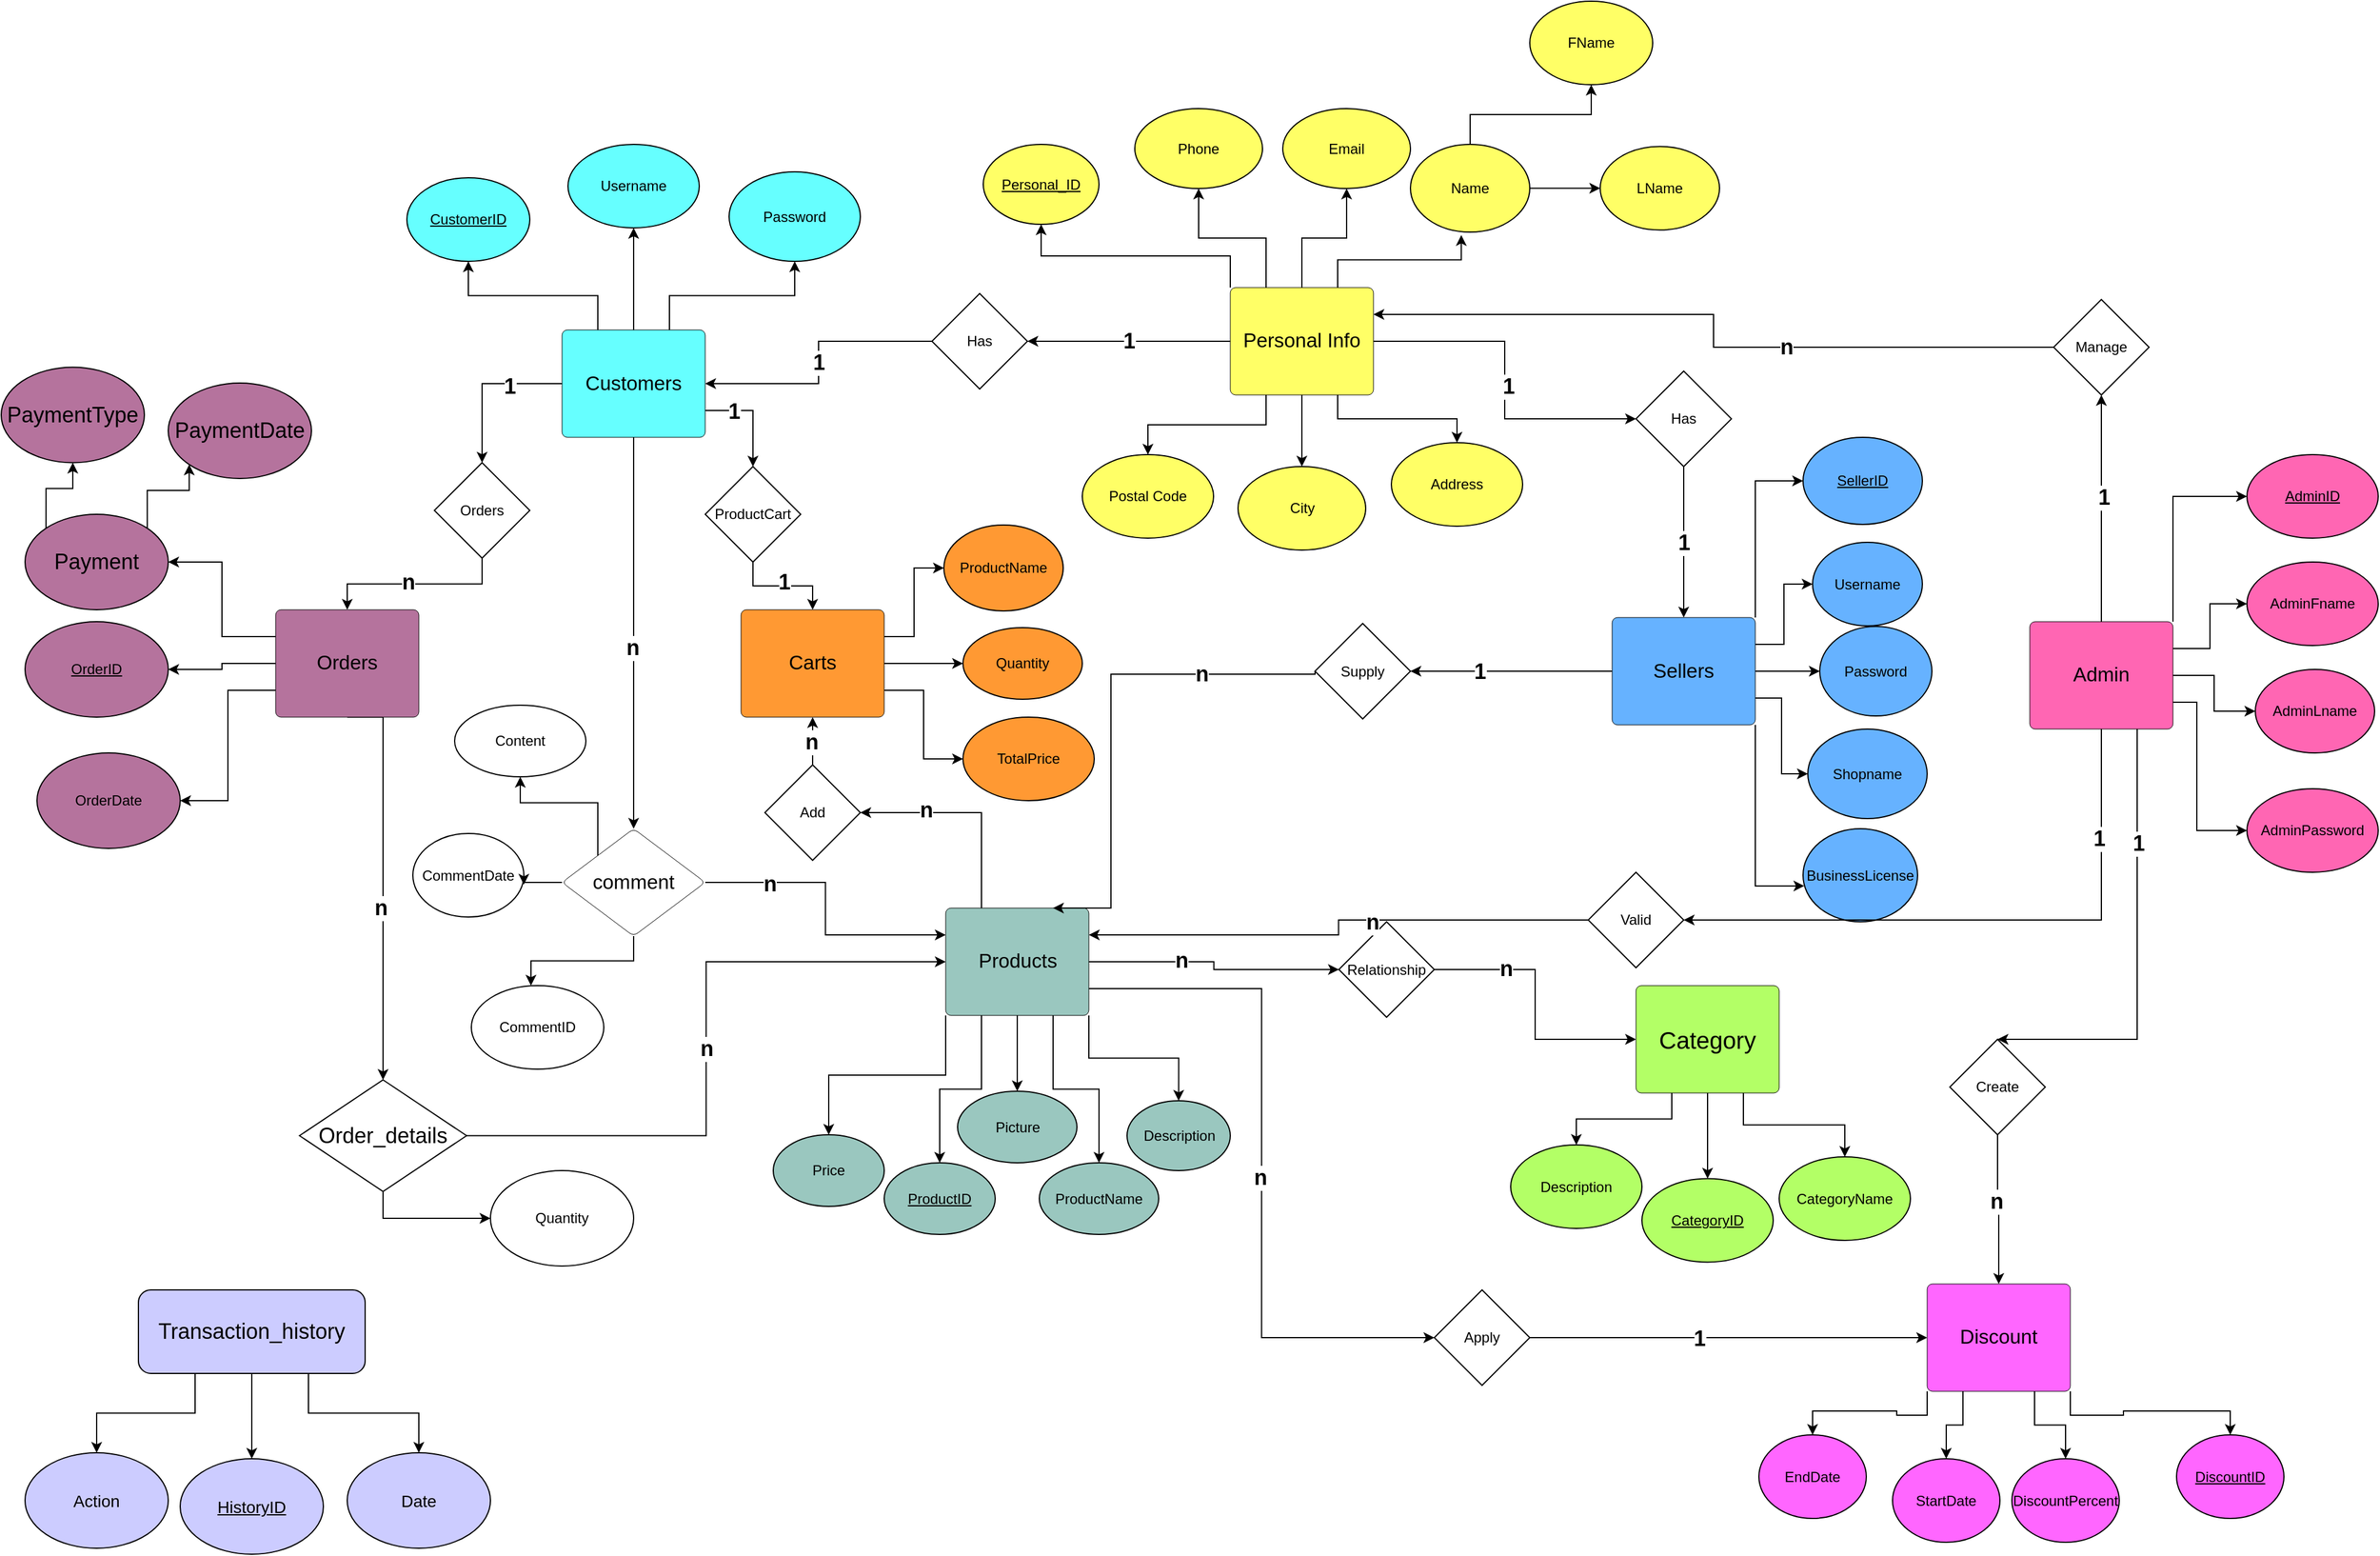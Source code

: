 <mxfile version="24.6.2" type="github">
  <diagram id="R2lEEEUBdFMjLlhIrx00" name="Page-1">
    <mxGraphModel dx="2122" dy="1639" grid="1" gridSize="10" guides="1" tooltips="1" connect="1" arrows="1" fold="1" page="1" pageScale="1" pageWidth="850" pageHeight="1100" math="0" shadow="0" extFonts="Permanent Marker^https://fonts.googleapis.com/css?family=Permanent+Marker">
      <root>
        <mxCell id="0" />
        <mxCell id="1" parent="0" />
        <mxCell id="koypFPOMvJZ9m-VjRx7N-19" style="edgeStyle=orthogonalEdgeStyle;rounded=0;orthogonalLoop=1;jettySize=auto;html=1;exitX=0.5;exitY=1;exitDx=0;exitDy=0;" parent="1" source="koypFPOMvJZ9m-VjRx7N-7" target="koypFPOMvJZ9m-VjRx7N-16" edge="1">
          <mxGeometry relative="1" as="geometry" />
        </mxCell>
        <mxCell id="koypFPOMvJZ9m-VjRx7N-20" style="edgeStyle=orthogonalEdgeStyle;rounded=0;orthogonalLoop=1;jettySize=auto;html=1;exitX=0.25;exitY=1;exitDx=0;exitDy=0;entryX=0.5;entryY=0;entryDx=0;entryDy=0;" parent="1" source="koypFPOMvJZ9m-VjRx7N-7" target="koypFPOMvJZ9m-VjRx7N-13" edge="1">
          <mxGeometry relative="1" as="geometry" />
        </mxCell>
        <mxCell id="koypFPOMvJZ9m-VjRx7N-21" style="edgeStyle=orthogonalEdgeStyle;rounded=0;orthogonalLoop=1;jettySize=auto;html=1;exitX=0.75;exitY=1;exitDx=0;exitDy=0;entryX=0.5;entryY=0;entryDx=0;entryDy=0;" parent="1" source="koypFPOMvJZ9m-VjRx7N-7" target="koypFPOMvJZ9m-VjRx7N-14" edge="1">
          <mxGeometry relative="1" as="geometry" />
        </mxCell>
        <mxCell id="koypFPOMvJZ9m-VjRx7N-22" style="edgeStyle=orthogonalEdgeStyle;rounded=0;orthogonalLoop=1;jettySize=auto;html=1;exitX=0;exitY=1;exitDx=0;exitDy=0;" parent="1" source="koypFPOMvJZ9m-VjRx7N-7" target="koypFPOMvJZ9m-VjRx7N-15" edge="1">
          <mxGeometry relative="1" as="geometry" />
        </mxCell>
        <mxCell id="koypFPOMvJZ9m-VjRx7N-23" style="edgeStyle=orthogonalEdgeStyle;rounded=0;orthogonalLoop=1;jettySize=auto;html=1;exitX=1;exitY=1;exitDx=0;exitDy=0;entryX=0.5;entryY=0;entryDx=0;entryDy=0;" parent="1" source="koypFPOMvJZ9m-VjRx7N-7" target="koypFPOMvJZ9m-VjRx7N-17" edge="1">
          <mxGeometry relative="1" as="geometry" />
        </mxCell>
        <mxCell id="eiq_rCYpfIqcew0OIlAt-13" style="edgeStyle=orthogonalEdgeStyle;rounded=0;orthogonalLoop=1;jettySize=auto;html=1;exitX=1;exitY=0.5;exitDx=0;exitDy=0;entryX=0;entryY=0.5;entryDx=0;entryDy=0;" parent="1" source="koypFPOMvJZ9m-VjRx7N-7" target="opmeOD8zLZbFtyZewvzy-45" edge="1">
          <mxGeometry relative="1" as="geometry" />
        </mxCell>
        <mxCell id="eiq_rCYpfIqcew0OIlAt-14" value="&lt;font style=&quot;font-size: 18px;&quot;&gt;&lt;b&gt;n&lt;/b&gt;&lt;/font&gt;" style="edgeLabel;html=1;align=center;verticalAlign=middle;resizable=0;points=[];" parent="eiq_rCYpfIqcew0OIlAt-13" vertex="1" connectable="0">
          <mxGeometry x="-0.286" y="1" relative="1" as="geometry">
            <mxPoint as="offset" />
          </mxGeometry>
        </mxCell>
        <mxCell id="eiq_rCYpfIqcew0OIlAt-15" style="edgeStyle=orthogonalEdgeStyle;rounded=0;orthogonalLoop=1;jettySize=auto;html=1;exitX=1;exitY=0.75;exitDx=0;exitDy=0;entryX=0;entryY=0.5;entryDx=0;entryDy=0;" parent="1" source="koypFPOMvJZ9m-VjRx7N-7" target="eiq_rCYpfIqcew0OIlAt-11" edge="1">
          <mxGeometry relative="1" as="geometry" />
        </mxCell>
        <mxCell id="eiq_rCYpfIqcew0OIlAt-18" value="&lt;font style=&quot;font-size: 18px;&quot;&gt;&lt;b&gt;n&lt;/b&gt;&lt;/font&gt;" style="edgeLabel;html=1;align=center;verticalAlign=middle;resizable=0;points=[];" parent="eiq_rCYpfIqcew0OIlAt-15" vertex="1" connectable="0">
          <mxGeometry x="0.041" y="-2" relative="1" as="geometry">
            <mxPoint as="offset" />
          </mxGeometry>
        </mxCell>
        <mxCell id="koypFPOMvJZ9m-VjRx7N-7" value="Products" style="html=1;overflow=block;blockSpacing=1;whiteSpace=wrap;fontSize=16.7;spacing=9;rounded=1;absoluteArcSize=1;arcSize=9;strokeWidth=NaN;lucidId=O1WxCh8SRQc-;fillColor=#9AC7BF;" parent="1" vertex="1">
          <mxGeometry x="-58.5" y="430" width="120" height="90" as="geometry" />
        </mxCell>
        <mxCell id="koypFPOMvJZ9m-VjRx7N-13" value="&lt;u&gt;ProductID&lt;/u&gt;" style="ellipse;whiteSpace=wrap;html=1;fillColor=#9AC7BF;" parent="1" vertex="1">
          <mxGeometry x="-110" y="643.5" width="93" height="60" as="geometry" />
        </mxCell>
        <mxCell id="koypFPOMvJZ9m-VjRx7N-14" value="ProductName" style="ellipse;whiteSpace=wrap;html=1;fillColor=#9AC7BF;" parent="1" vertex="1">
          <mxGeometry x="20" y="643.5" width="100" height="60" as="geometry" />
        </mxCell>
        <mxCell id="koypFPOMvJZ9m-VjRx7N-15" value="Price" style="ellipse;whiteSpace=wrap;html=1;fillColor=#9AC7BF;" parent="1" vertex="1">
          <mxGeometry x="-203" y="620" width="93" height="60" as="geometry" />
        </mxCell>
        <mxCell id="koypFPOMvJZ9m-VjRx7N-16" value="Picture" style="ellipse;whiteSpace=wrap;html=1;fillColor=#9AC7BF;" parent="1" vertex="1">
          <mxGeometry x="-48.5" y="583.5" width="100" height="60" as="geometry" />
        </mxCell>
        <mxCell id="koypFPOMvJZ9m-VjRx7N-17" value="Description" style="ellipse;whiteSpace=wrap;html=1;fillColor=#9AC7BF;" parent="1" vertex="1">
          <mxGeometry x="93.5" y="591.5" width="86.5" height="58.5" as="geometry" />
        </mxCell>
        <mxCell id="koypFPOMvJZ9m-VjRx7N-49" style="edgeStyle=orthogonalEdgeStyle;rounded=0;orthogonalLoop=1;jettySize=auto;html=1;exitX=0;exitY=0;exitDx=0;exitDy=0;entryX=0.5;entryY=1;entryDx=0;entryDy=0;" parent="1" source="koypFPOMvJZ9m-VjRx7N-34" target="koypFPOMvJZ9m-VjRx7N-38" edge="1">
          <mxGeometry relative="1" as="geometry" />
        </mxCell>
        <mxCell id="koypFPOMvJZ9m-VjRx7N-50" style="edgeStyle=orthogonalEdgeStyle;rounded=0;orthogonalLoop=1;jettySize=auto;html=1;exitX=0.25;exitY=0;exitDx=0;exitDy=0;entryX=0.5;entryY=1;entryDx=0;entryDy=0;" parent="1" source="koypFPOMvJZ9m-VjRx7N-34" target="koypFPOMvJZ9m-VjRx7N-39" edge="1">
          <mxGeometry relative="1" as="geometry" />
        </mxCell>
        <mxCell id="koypFPOMvJZ9m-VjRx7N-53" style="edgeStyle=orthogonalEdgeStyle;rounded=0;orthogonalLoop=1;jettySize=auto;html=1;exitX=0.25;exitY=1;exitDx=0;exitDy=0;entryX=0.5;entryY=0;entryDx=0;entryDy=0;" parent="1" source="koypFPOMvJZ9m-VjRx7N-34" target="koypFPOMvJZ9m-VjRx7N-42" edge="1">
          <mxGeometry relative="1" as="geometry" />
        </mxCell>
        <mxCell id="koypFPOMvJZ9m-VjRx7N-54" style="edgeStyle=orthogonalEdgeStyle;rounded=0;orthogonalLoop=1;jettySize=auto;html=1;exitX=0.75;exitY=1;exitDx=0;exitDy=0;" parent="1" source="koypFPOMvJZ9m-VjRx7N-34" target="koypFPOMvJZ9m-VjRx7N-41" edge="1">
          <mxGeometry relative="1" as="geometry" />
        </mxCell>
        <mxCell id="koypFPOMvJZ9m-VjRx7N-55" style="edgeStyle=orthogonalEdgeStyle;rounded=0;orthogonalLoop=1;jettySize=auto;html=1;exitX=0.5;exitY=1;exitDx=0;exitDy=0;entryX=0.5;entryY=0;entryDx=0;entryDy=0;" parent="1" source="koypFPOMvJZ9m-VjRx7N-34" target="koypFPOMvJZ9m-VjRx7N-43" edge="1">
          <mxGeometry relative="1" as="geometry" />
        </mxCell>
        <mxCell id="opmeOD8zLZbFtyZewvzy-2" style="edgeStyle=orthogonalEdgeStyle;rounded=0;orthogonalLoop=1;jettySize=auto;html=1;exitX=1;exitY=0.5;exitDx=0;exitDy=0;" parent="1" source="koypFPOMvJZ9m-VjRx7N-34" target="opmeOD8zLZbFtyZewvzy-1" edge="1">
          <mxGeometry relative="1" as="geometry" />
        </mxCell>
        <mxCell id="opmeOD8zLZbFtyZewvzy-5" value="1" style="edgeLabel;html=1;align=center;verticalAlign=middle;resizable=0;points=[];" parent="opmeOD8zLZbFtyZewvzy-2" vertex="1" connectable="0">
          <mxGeometry x="0.033" y="1" relative="1" as="geometry">
            <mxPoint as="offset" />
          </mxGeometry>
        </mxCell>
        <mxCell id="rjHiSlkUi8NLxCztOsMR-1" value="&lt;font style=&quot;font-size: 18px;&quot;&gt;&lt;b&gt;1&lt;/b&gt;&lt;/font&gt;" style="edgeLabel;html=1;align=center;verticalAlign=middle;resizable=0;points=[];" parent="opmeOD8zLZbFtyZewvzy-2" vertex="1" connectable="0">
          <mxGeometry x="0.039" y="3" relative="1" as="geometry">
            <mxPoint as="offset" />
          </mxGeometry>
        </mxCell>
        <mxCell id="opmeOD8zLZbFtyZewvzy-9" value="" style="edgeStyle=orthogonalEdgeStyle;rounded=0;orthogonalLoop=1;jettySize=auto;html=1;" parent="1" source="koypFPOMvJZ9m-VjRx7N-34" target="koypFPOMvJZ9m-VjRx7N-40" edge="1">
          <mxGeometry relative="1" as="geometry" />
        </mxCell>
        <mxCell id="koypFPOMvJZ9m-VjRx7N-34" value="Personal Info" style="html=1;overflow=block;blockSpacing=1;whiteSpace=wrap;fontSize=16.7;spacing=9;rounded=1;absoluteArcSize=1;arcSize=9;strokeWidth=NaN;lucidId=O1Wxrj9NdLNg;fillColor=#FFFF66;" parent="1" vertex="1">
          <mxGeometry x="180" y="-90" width="120" height="90" as="geometry" />
        </mxCell>
        <mxCell id="koypFPOMvJZ9m-VjRx7N-38" value="&lt;u&gt;Personal_ID&lt;/u&gt;" style="ellipse;whiteSpace=wrap;html=1;fillColor=#FFFF66;" parent="1" vertex="1">
          <mxGeometry x="-27" y="-210" width="97" height="67" as="geometry" />
        </mxCell>
        <mxCell id="koypFPOMvJZ9m-VjRx7N-39" value="Phone" style="ellipse;whiteSpace=wrap;html=1;fillColor=#FFFF66;" parent="1" vertex="1">
          <mxGeometry x="100" y="-240" width="107" height="67" as="geometry" />
        </mxCell>
        <mxCell id="koypFPOMvJZ9m-VjRx7N-40" value="Email" style="ellipse;whiteSpace=wrap;html=1;fillColor=#FFFF66;" parent="1" vertex="1">
          <mxGeometry x="224" y="-240" width="107" height="67" as="geometry" />
        </mxCell>
        <mxCell id="koypFPOMvJZ9m-VjRx7N-41" value="Address" style="ellipse;whiteSpace=wrap;html=1;fillColor=#FFFF66;" parent="1" vertex="1">
          <mxGeometry x="315" y="40" width="110" height="70" as="geometry" />
        </mxCell>
        <mxCell id="koypFPOMvJZ9m-VjRx7N-42" value="Postal Code" style="ellipse;whiteSpace=wrap;html=1;fillColor=#FFFF66;" parent="1" vertex="1">
          <mxGeometry x="56" y="50" width="110" height="70" as="geometry" />
        </mxCell>
        <mxCell id="koypFPOMvJZ9m-VjRx7N-43" value="City" style="ellipse;whiteSpace=wrap;html=1;fillColor=#FFFF66;" parent="1" vertex="1">
          <mxGeometry x="186.5" y="60" width="107" height="70" as="geometry" />
        </mxCell>
        <mxCell id="koypFPOMvJZ9m-VjRx7N-47" style="edgeStyle=orthogonalEdgeStyle;rounded=0;orthogonalLoop=1;jettySize=auto;html=1;exitX=0.5;exitY=0;exitDx=0;exitDy=0;entryX=0.5;entryY=1;entryDx=0;entryDy=0;" parent="1" source="koypFPOMvJZ9m-VjRx7N-44" target="koypFPOMvJZ9m-VjRx7N-46" edge="1">
          <mxGeometry relative="1" as="geometry" />
        </mxCell>
        <mxCell id="oFCh7oF6AgB1M2i4GYe6-4" style="edgeStyle=orthogonalEdgeStyle;rounded=0;orthogonalLoop=1;jettySize=auto;html=1;exitX=1;exitY=0.5;exitDx=0;exitDy=0;entryX=0;entryY=0.5;entryDx=0;entryDy=0;" parent="1" source="koypFPOMvJZ9m-VjRx7N-44" target="koypFPOMvJZ9m-VjRx7N-45" edge="1">
          <mxGeometry relative="1" as="geometry" />
        </mxCell>
        <mxCell id="koypFPOMvJZ9m-VjRx7N-44" value="Name" style="ellipse;whiteSpace=wrap;html=1;fillColor=#FFFF66;" parent="1" vertex="1">
          <mxGeometry x="331" y="-210" width="100" height="73.5" as="geometry" />
        </mxCell>
        <mxCell id="koypFPOMvJZ9m-VjRx7N-45" value="LName" style="ellipse;whiteSpace=wrap;html=1;fillColor=#FFFF66;" parent="1" vertex="1">
          <mxGeometry x="490" y="-208.25" width="100" height="70" as="geometry" />
        </mxCell>
        <mxCell id="koypFPOMvJZ9m-VjRx7N-46" value="FName" style="ellipse;whiteSpace=wrap;html=1;fillColor=#FFFF66;" parent="1" vertex="1">
          <mxGeometry x="431" y="-330" width="103" height="70" as="geometry" />
        </mxCell>
        <mxCell id="koypFPOMvJZ9m-VjRx7N-174" style="edgeStyle=orthogonalEdgeStyle;rounded=0;orthogonalLoop=1;jettySize=auto;html=1;exitX=0.5;exitY=0;exitDx=0;exitDy=0;entryX=0.5;entryY=1;entryDx=0;entryDy=0;" parent="1" source="koypFPOMvJZ9m-VjRx7N-59" target="koypFPOMvJZ9m-VjRx7N-61" edge="1">
          <mxGeometry relative="1" as="geometry" />
        </mxCell>
        <mxCell id="koypFPOMvJZ9m-VjRx7N-175" style="edgeStyle=orthogonalEdgeStyle;rounded=0;orthogonalLoop=1;jettySize=auto;html=1;exitX=0.25;exitY=0;exitDx=0;exitDy=0;entryX=0.5;entryY=1;entryDx=0;entryDy=0;" parent="1" source="koypFPOMvJZ9m-VjRx7N-59" target="koypFPOMvJZ9m-VjRx7N-60" edge="1">
          <mxGeometry relative="1" as="geometry" />
        </mxCell>
        <mxCell id="koypFPOMvJZ9m-VjRx7N-176" style="edgeStyle=orthogonalEdgeStyle;rounded=0;orthogonalLoop=1;jettySize=auto;html=1;exitX=0.75;exitY=0;exitDx=0;exitDy=0;entryX=0.5;entryY=1;entryDx=0;entryDy=0;" parent="1" source="koypFPOMvJZ9m-VjRx7N-59" target="koypFPOMvJZ9m-VjRx7N-62" edge="1">
          <mxGeometry relative="1" as="geometry" />
        </mxCell>
        <mxCell id="opmeOD8zLZbFtyZewvzy-7" value="&lt;font style=&quot;font-size: 18px;&quot;&gt;&lt;b&gt;1&lt;/b&gt;&lt;/font&gt;" style="edgeStyle=orthogonalEdgeStyle;rounded=0;orthogonalLoop=1;jettySize=auto;html=1;exitX=0;exitY=0.5;exitDx=0;exitDy=0;entryX=1;entryY=0.5;entryDx=0;entryDy=0;" parent="1" source="opmeOD8zLZbFtyZewvzy-6" target="koypFPOMvJZ9m-VjRx7N-59" edge="1">
          <mxGeometry relative="1" as="geometry" />
        </mxCell>
        <mxCell id="opmeOD8zLZbFtyZewvzy-23" style="edgeStyle=orthogonalEdgeStyle;rounded=0;orthogonalLoop=1;jettySize=auto;html=1;exitX=0.5;exitY=1;exitDx=0;exitDy=0;" parent="1" source="koypFPOMvJZ9m-VjRx7N-59" target="opmeOD8zLZbFtyZewvzy-17" edge="1">
          <mxGeometry relative="1" as="geometry" />
        </mxCell>
        <mxCell id="rjHiSlkUi8NLxCztOsMR-16" value="&lt;font style=&quot;font-size: 18px;&quot;&gt;&lt;b&gt;n&lt;/b&gt;&lt;/font&gt;" style="edgeLabel;html=1;align=center;verticalAlign=middle;resizable=0;points=[];" parent="opmeOD8zLZbFtyZewvzy-23" vertex="1" connectable="0">
          <mxGeometry x="0.07" y="-1" relative="1" as="geometry">
            <mxPoint y="1" as="offset" />
          </mxGeometry>
        </mxCell>
        <mxCell id="opmeOD8zLZbFtyZewvzy-26" style="edgeStyle=orthogonalEdgeStyle;rounded=0;orthogonalLoop=1;jettySize=auto;html=1;exitX=0;exitY=0.5;exitDx=0;exitDy=0;entryX=0.5;entryY=0;entryDx=0;entryDy=0;" parent="1" source="koypFPOMvJZ9m-VjRx7N-59" target="opmeOD8zLZbFtyZewvzy-13" edge="1">
          <mxGeometry relative="1" as="geometry" />
        </mxCell>
        <mxCell id="rjHiSlkUi8NLxCztOsMR-4" value="&lt;font style=&quot;font-size: 18px;&quot;&gt;&lt;b&gt;1&lt;/b&gt;&lt;/font&gt;" style="edgeLabel;html=1;align=center;verticalAlign=middle;resizable=0;points=[];" parent="opmeOD8zLZbFtyZewvzy-26" vertex="1" connectable="0">
          <mxGeometry x="-0.34" y="2" relative="1" as="geometry">
            <mxPoint as="offset" />
          </mxGeometry>
        </mxCell>
        <mxCell id="opmeOD8zLZbFtyZewvzy-28" style="edgeStyle=orthogonalEdgeStyle;rounded=0;orthogonalLoop=1;jettySize=auto;html=1;exitX=1;exitY=0.75;exitDx=0;exitDy=0;entryX=0.5;entryY=0;entryDx=0;entryDy=0;" parent="1" source="koypFPOMvJZ9m-VjRx7N-59" target="opmeOD8zLZbFtyZewvzy-14" edge="1">
          <mxGeometry relative="1" as="geometry" />
        </mxCell>
        <mxCell id="rjHiSlkUi8NLxCztOsMR-18" value="&lt;font style=&quot;font-size: 18px;&quot;&gt;&lt;b&gt;1&lt;/b&gt;&lt;/font&gt;" style="edgeLabel;html=1;align=center;verticalAlign=middle;resizable=0;points=[];" parent="opmeOD8zLZbFtyZewvzy-28" vertex="1" connectable="0">
          <mxGeometry x="-0.448" y="-1" relative="1" as="geometry">
            <mxPoint as="offset" />
          </mxGeometry>
        </mxCell>
        <mxCell id="koypFPOMvJZ9m-VjRx7N-59" value="Customers" style="html=1;overflow=block;blockSpacing=1;whiteSpace=wrap;fontSize=16.7;spacing=9;rounded=1;absoluteArcSize=1;arcSize=9;strokeWidth=NaN;lucidId=O1Wx00iIs8_n;fillColor=#66FFFF;" parent="1" vertex="1">
          <mxGeometry x="-380" y="-54.5" width="120" height="90" as="geometry" />
        </mxCell>
        <mxCell id="koypFPOMvJZ9m-VjRx7N-60" value="&lt;u&gt;CustomerID&lt;/u&gt;" style="ellipse;whiteSpace=wrap;html=1;fillColor=#66FFFF;" parent="1" vertex="1">
          <mxGeometry x="-510" y="-182" width="103" height="70" as="geometry" />
        </mxCell>
        <mxCell id="koypFPOMvJZ9m-VjRx7N-61" value="Username" style="ellipse;whiteSpace=wrap;html=1;fillColor=#66FFFF;" parent="1" vertex="1">
          <mxGeometry x="-375" y="-210" width="110" height="70" as="geometry" />
        </mxCell>
        <mxCell id="koypFPOMvJZ9m-VjRx7N-62" value="Password" style="ellipse;whiteSpace=wrap;html=1;fillColor=#66FFFF;" parent="1" vertex="1">
          <mxGeometry x="-240" y="-187" width="110" height="75" as="geometry" />
        </mxCell>
        <mxCell id="koypFPOMvJZ9m-VjRx7N-66" style="edgeStyle=orthogonalEdgeStyle;rounded=0;orthogonalLoop=1;jettySize=auto;html=1;exitX=0;exitY=0.5;exitDx=0;exitDy=0;entryX=1;entryY=0.5;entryDx=0;entryDy=0;fillColor=#B5739D;" parent="1" source="koypFPOMvJZ9m-VjRx7N-69" target="koypFPOMvJZ9m-VjRx7N-74" edge="1">
          <mxGeometry relative="1" as="geometry" />
        </mxCell>
        <mxCell id="koypFPOMvJZ9m-VjRx7N-67" style="edgeStyle=orthogonalEdgeStyle;rounded=0;orthogonalLoop=1;jettySize=auto;html=1;exitX=0;exitY=0.25;exitDx=0;exitDy=0;entryX=1;entryY=0.5;entryDx=0;entryDy=0;" parent="1" source="koypFPOMvJZ9m-VjRx7N-69" target="koypFPOMvJZ9m-VjRx7N-77" edge="1">
          <mxGeometry relative="1" as="geometry" />
        </mxCell>
        <mxCell id="koypFPOMvJZ9m-VjRx7N-68" style="edgeStyle=orthogonalEdgeStyle;rounded=0;orthogonalLoop=1;jettySize=auto;html=1;exitX=0;exitY=0.75;exitDx=0;exitDy=0;entryX=1;entryY=0.5;entryDx=0;entryDy=0;" parent="1" source="koypFPOMvJZ9m-VjRx7N-69" target="koypFPOMvJZ9m-VjRx7N-75" edge="1">
          <mxGeometry relative="1" as="geometry" />
        </mxCell>
        <mxCell id="eiq_rCYpfIqcew0OIlAt-6" style="edgeStyle=orthogonalEdgeStyle;rounded=0;orthogonalLoop=1;jettySize=auto;html=1;exitX=0.5;exitY=1;exitDx=0;exitDy=0;" parent="1" source="koypFPOMvJZ9m-VjRx7N-69" target="eiq_rCYpfIqcew0OIlAt-1" edge="1">
          <mxGeometry relative="1" as="geometry">
            <Array as="points">
              <mxPoint x="-530" y="270" />
            </Array>
          </mxGeometry>
        </mxCell>
        <mxCell id="eiq_rCYpfIqcew0OIlAt-8" value="&lt;font style=&quot;font-size: 18px;&quot;&gt;&lt;b style=&quot;&quot;&gt;n&lt;/b&gt;&lt;/font&gt;" style="edgeLabel;html=1;align=center;verticalAlign=middle;resizable=0;points=[];" parent="eiq_rCYpfIqcew0OIlAt-6" vertex="1" connectable="0">
          <mxGeometry x="0.134" y="-2" relative="1" as="geometry">
            <mxPoint as="offset" />
          </mxGeometry>
        </mxCell>
        <mxCell id="koypFPOMvJZ9m-VjRx7N-69" value="Orders" style="html=1;overflow=block;blockSpacing=1;whiteSpace=wrap;fontSize=16.7;spacing=9;rounded=1;absoluteArcSize=1;arcSize=9;strokeWidth=NaN;lucidId=O1WxsksWZlcZ;fillColor=#B5739D;" parent="1" vertex="1">
          <mxGeometry x="-620" y="180" width="120" height="90" as="geometry" />
        </mxCell>
        <mxCell id="koypFPOMvJZ9m-VjRx7N-74" value="&lt;u&gt;OrderID&lt;/u&gt;" style="ellipse;whiteSpace=wrap;html=1;fillColor=#B5739D;" parent="1" vertex="1">
          <mxGeometry x="-830" y="190" width="120" height="80" as="geometry" />
        </mxCell>
        <mxCell id="koypFPOMvJZ9m-VjRx7N-75" value="OrderDate" style="ellipse;whiteSpace=wrap;html=1;fillColor=#B5739D;" parent="1" vertex="1">
          <mxGeometry x="-820" y="300" width="120" height="80" as="geometry" />
        </mxCell>
        <mxCell id="koypFPOMvJZ9m-VjRx7N-124" style="edgeStyle=orthogonalEdgeStyle;rounded=0;orthogonalLoop=1;jettySize=auto;html=1;exitX=0;exitY=0;exitDx=0;exitDy=0;entryX=0.5;entryY=1;entryDx=0;entryDy=0;" parent="1" source="koypFPOMvJZ9m-VjRx7N-77" target="koypFPOMvJZ9m-VjRx7N-78" edge="1">
          <mxGeometry relative="1" as="geometry" />
        </mxCell>
        <mxCell id="oFCh7oF6AgB1M2i4GYe6-6" style="edgeStyle=orthogonalEdgeStyle;rounded=0;orthogonalLoop=1;jettySize=auto;html=1;exitX=1;exitY=0;exitDx=0;exitDy=0;entryX=0;entryY=1;entryDx=0;entryDy=0;" parent="1" source="koypFPOMvJZ9m-VjRx7N-77" target="koypFPOMvJZ9m-VjRx7N-79" edge="1">
          <mxGeometry relative="1" as="geometry" />
        </mxCell>
        <mxCell id="koypFPOMvJZ9m-VjRx7N-77" value="&lt;font style=&quot;font-size: 18px;&quot;&gt;Payment&lt;/font&gt;" style="ellipse;whiteSpace=wrap;html=1;fillColor=#B5739D;" parent="1" vertex="1">
          <mxGeometry x="-830" y="100" width="120" height="80" as="geometry" />
        </mxCell>
        <mxCell id="koypFPOMvJZ9m-VjRx7N-78" value="&lt;font style=&quot;font-size: 18px;&quot;&gt;PaymentType&lt;/font&gt;" style="ellipse;whiteSpace=wrap;html=1;fillColor=#B5739D;" parent="1" vertex="1">
          <mxGeometry x="-850" y="-23.25" width="120" height="80" as="geometry" />
        </mxCell>
        <mxCell id="koypFPOMvJZ9m-VjRx7N-79" value="&lt;font style=&quot;font-size: 18px;&quot;&gt;PaymentDate&lt;/font&gt;" style="ellipse;whiteSpace=wrap;html=1;fillColor=#B5739D;" parent="1" vertex="1">
          <mxGeometry x="-710" y="-10" width="120" height="80" as="geometry" />
        </mxCell>
        <mxCell id="koypFPOMvJZ9m-VjRx7N-83" style="edgeStyle=orthogonalEdgeStyle;rounded=0;orthogonalLoop=1;jettySize=auto;html=1;exitX=1;exitY=0.25;exitDx=0;exitDy=0;entryX=0;entryY=0.5;entryDx=0;entryDy=0;fillColor=#FF9933;" parent="1" source="koypFPOMvJZ9m-VjRx7N-86" target="koypFPOMvJZ9m-VjRx7N-88" edge="1">
          <mxGeometry relative="1" as="geometry" />
        </mxCell>
        <mxCell id="koypFPOMvJZ9m-VjRx7N-84" style="edgeStyle=orthogonalEdgeStyle;rounded=0;orthogonalLoop=1;jettySize=auto;html=1;exitX=1;exitY=0.5;exitDx=0;exitDy=0;entryX=0;entryY=0.5;entryDx=0;entryDy=0;fillColor=#FF9933;" parent="1" source="koypFPOMvJZ9m-VjRx7N-86" target="koypFPOMvJZ9m-VjRx7N-89" edge="1">
          <mxGeometry relative="1" as="geometry" />
        </mxCell>
        <mxCell id="koypFPOMvJZ9m-VjRx7N-85" style="edgeStyle=orthogonalEdgeStyle;rounded=0;orthogonalLoop=1;jettySize=auto;html=1;exitX=1;exitY=0.75;exitDx=0;exitDy=0;entryX=0;entryY=0.5;entryDx=0;entryDy=0;fillColor=#FF9933;" parent="1" source="koypFPOMvJZ9m-VjRx7N-86" target="koypFPOMvJZ9m-VjRx7N-90" edge="1">
          <mxGeometry relative="1" as="geometry" />
        </mxCell>
        <mxCell id="opmeOD8zLZbFtyZewvzy-44" style="edgeStyle=orthogonalEdgeStyle;rounded=0;orthogonalLoop=1;jettySize=auto;html=1;exitX=0.5;exitY=0;exitDx=0;exitDy=0;entryX=0.5;entryY=1;entryDx=0;entryDy=0;" parent="1" source="opmeOD8zLZbFtyZewvzy-40" target="koypFPOMvJZ9m-VjRx7N-86" edge="1">
          <mxGeometry relative="1" as="geometry" />
        </mxCell>
        <mxCell id="rjHiSlkUi8NLxCztOsMR-22" value="&lt;font style=&quot;font-size: 18px;&quot;&gt;&lt;b&gt;n&lt;/b&gt;&lt;/font&gt;" style="edgeLabel;html=1;align=center;verticalAlign=middle;resizable=0;points=[];" parent="opmeOD8zLZbFtyZewvzy-44" vertex="1" connectable="0">
          <mxGeometry x="-0.05" y="1" relative="1" as="geometry">
            <mxPoint as="offset" />
          </mxGeometry>
        </mxCell>
        <mxCell id="koypFPOMvJZ9m-VjRx7N-86" value="Carts" style="html=1;overflow=block;blockSpacing=1;whiteSpace=wrap;fontSize=16.7;spacing=9;rounded=1;absoluteArcSize=1;arcSize=9;strokeWidth=NaN;lucidId=O1WxNh_-pPMl;fillColor=#FF9933;" parent="1" vertex="1">
          <mxGeometry x="-230" y="180" width="120" height="90" as="geometry" />
        </mxCell>
        <mxCell id="koypFPOMvJZ9m-VjRx7N-88" value="ProductName" style="ellipse;whiteSpace=wrap;html=1;fillColor=#FF9933;" parent="1" vertex="1">
          <mxGeometry x="-60" y="109" width="100" height="72" as="geometry" />
        </mxCell>
        <mxCell id="koypFPOMvJZ9m-VjRx7N-89" value="Quantity" style="ellipse;whiteSpace=wrap;html=1;fillColor=#FF9933;" parent="1" vertex="1">
          <mxGeometry x="-44" y="195" width="100" height="60" as="geometry" />
        </mxCell>
        <mxCell id="koypFPOMvJZ9m-VjRx7N-90" value="TotalPrice" style="ellipse;whiteSpace=wrap;html=1;fillColor=#FF9933;" parent="1" vertex="1">
          <mxGeometry x="-44" y="270" width="110" height="70" as="geometry" />
        </mxCell>
        <mxCell id="koypFPOMvJZ9m-VjRx7N-98" value="Quantity" style="ellipse;whiteSpace=wrap;html=1;fillColor=#FFFFFF;" parent="1" vertex="1">
          <mxGeometry x="-440" y="650" width="120" height="80" as="geometry" />
        </mxCell>
        <mxCell id="koypFPOMvJZ9m-VjRx7N-128" style="edgeStyle=orthogonalEdgeStyle;rounded=0;orthogonalLoop=1;jettySize=auto;html=1;exitX=1;exitY=0;exitDx=0;exitDy=0;entryX=0;entryY=0.5;entryDx=0;entryDy=0;" parent="1" source="koypFPOMvJZ9m-VjRx7N-111" target="koypFPOMvJZ9m-VjRx7N-112" edge="1">
          <mxGeometry relative="1" as="geometry" />
        </mxCell>
        <mxCell id="koypFPOMvJZ9m-VjRx7N-129" style="edgeStyle=orthogonalEdgeStyle;rounded=0;orthogonalLoop=1;jettySize=auto;html=1;exitX=1;exitY=0.25;exitDx=0;exitDy=0;entryX=0;entryY=0.5;entryDx=0;entryDy=0;" parent="1" source="koypFPOMvJZ9m-VjRx7N-111" target="koypFPOMvJZ9m-VjRx7N-113" edge="1">
          <mxGeometry relative="1" as="geometry" />
        </mxCell>
        <mxCell id="koypFPOMvJZ9m-VjRx7N-130" style="edgeStyle=orthogonalEdgeStyle;rounded=0;orthogonalLoop=1;jettySize=auto;html=1;exitX=1;exitY=0.5;exitDx=0;exitDy=0;entryX=0;entryY=0.5;entryDx=0;entryDy=0;" parent="1" source="koypFPOMvJZ9m-VjRx7N-111" target="koypFPOMvJZ9m-VjRx7N-114" edge="1">
          <mxGeometry relative="1" as="geometry" />
        </mxCell>
        <mxCell id="koypFPOMvJZ9m-VjRx7N-131" style="edgeStyle=orthogonalEdgeStyle;rounded=0;orthogonalLoop=1;jettySize=auto;html=1;exitX=1;exitY=0.75;exitDx=0;exitDy=0;entryX=0;entryY=0.5;entryDx=0;entryDy=0;" parent="1" source="koypFPOMvJZ9m-VjRx7N-111" target="koypFPOMvJZ9m-VjRx7N-115" edge="1">
          <mxGeometry relative="1" as="geometry" />
        </mxCell>
        <mxCell id="opmeOD8zLZbFtyZewvzy-38" style="edgeStyle=orthogonalEdgeStyle;rounded=0;orthogonalLoop=1;jettySize=auto;html=1;exitX=0;exitY=0.5;exitDx=0;exitDy=0;entryX=1;entryY=0.5;entryDx=0;entryDy=0;" parent="1" source="koypFPOMvJZ9m-VjRx7N-111" target="opmeOD8zLZbFtyZewvzy-37" edge="1">
          <mxGeometry relative="1" as="geometry" />
        </mxCell>
        <mxCell id="rjHiSlkUi8NLxCztOsMR-23" value="&lt;font style=&quot;font-size: 18px;&quot;&gt;&lt;b&gt;1&lt;/b&gt;&lt;/font&gt;" style="edgeLabel;html=1;align=center;verticalAlign=middle;resizable=0;points=[];" parent="opmeOD8zLZbFtyZewvzy-38" vertex="1" connectable="0">
          <mxGeometry x="0.314" relative="1" as="geometry">
            <mxPoint as="offset" />
          </mxGeometry>
        </mxCell>
        <mxCell id="koypFPOMvJZ9m-VjRx7N-111" value="Sellers" style="html=1;overflow=block;blockSpacing=1;whiteSpace=wrap;fontSize=16.7;spacing=9;rounded=1;absoluteArcSize=1;arcSize=9;strokeWidth=NaN;lucidId=O1WxEMNs407I;fillColor=#66B2FF;" parent="1" vertex="1">
          <mxGeometry x="500" y="186.5" width="120" height="90" as="geometry" />
        </mxCell>
        <mxCell id="koypFPOMvJZ9m-VjRx7N-112" value="&lt;u&gt;SellerID&lt;/u&gt;" style="ellipse;whiteSpace=wrap;html=1;fillColor=#66B2FF;" parent="1" vertex="1">
          <mxGeometry x="660" y="35.5" width="100" height="73" as="geometry" />
        </mxCell>
        <mxCell id="koypFPOMvJZ9m-VjRx7N-113" value="Username" style="ellipse;whiteSpace=wrap;html=1;fillColor=#66B2FF;" parent="1" vertex="1">
          <mxGeometry x="668" y="123.5" width="92" height="70" as="geometry" />
        </mxCell>
        <mxCell id="koypFPOMvJZ9m-VjRx7N-115" value="Shopname" style="ellipse;whiteSpace=wrap;html=1;fillColor=#66B2FF;" parent="1" vertex="1">
          <mxGeometry x="664" y="280" width="100" height="75" as="geometry" />
        </mxCell>
        <mxCell id="koypFPOMvJZ9m-VjRx7N-116" value="BusinessLicense" style="ellipse;whiteSpace=wrap;html=1;fillColor=#66B2FF;" parent="1" vertex="1">
          <mxGeometry x="660" y="363.5" width="96" height="78" as="geometry" />
        </mxCell>
        <mxCell id="koypFPOMvJZ9m-VjRx7N-114" value="Password" style="ellipse;whiteSpace=wrap;html=1;fillColor=#66B2FF;" parent="1" vertex="1">
          <mxGeometry x="674" y="194" width="94" height="75" as="geometry" />
        </mxCell>
        <mxCell id="koypFPOMvJZ9m-VjRx7N-132" style="edgeStyle=orthogonalEdgeStyle;rounded=0;orthogonalLoop=1;jettySize=auto;html=1;exitX=1;exitY=1;exitDx=0;exitDy=0;entryX=0.011;entryY=0.615;entryDx=0;entryDy=0;entryPerimeter=0;" parent="1" source="koypFPOMvJZ9m-VjRx7N-111" target="koypFPOMvJZ9m-VjRx7N-116" edge="1">
          <mxGeometry relative="1" as="geometry">
            <Array as="points">
              <mxPoint x="620" y="411" />
            </Array>
          </mxGeometry>
        </mxCell>
        <mxCell id="koypFPOMvJZ9m-VjRx7N-142" style="edgeStyle=orthogonalEdgeStyle;rounded=0;orthogonalLoop=1;jettySize=auto;html=1;exitX=0.25;exitY=1;exitDx=0;exitDy=0;entryX=0.5;entryY=0;entryDx=0;entryDy=0;" parent="1" source="koypFPOMvJZ9m-VjRx7N-133" target="koypFPOMvJZ9m-VjRx7N-139" edge="1">
          <mxGeometry relative="1" as="geometry" />
        </mxCell>
        <mxCell id="koypFPOMvJZ9m-VjRx7N-143" style="edgeStyle=orthogonalEdgeStyle;rounded=0;orthogonalLoop=1;jettySize=auto;html=1;exitX=0;exitY=1;exitDx=0;exitDy=0;entryX=0.5;entryY=0;entryDx=0;entryDy=0;" parent="1" source="koypFPOMvJZ9m-VjRx7N-133" target="koypFPOMvJZ9m-VjRx7N-141" edge="1">
          <mxGeometry relative="1" as="geometry" />
        </mxCell>
        <mxCell id="koypFPOMvJZ9m-VjRx7N-144" style="edgeStyle=orthogonalEdgeStyle;rounded=0;orthogonalLoop=1;jettySize=auto;html=1;exitX=0.75;exitY=1;exitDx=0;exitDy=0;" parent="1" source="koypFPOMvJZ9m-VjRx7N-133" target="koypFPOMvJZ9m-VjRx7N-137" edge="1">
          <mxGeometry relative="1" as="geometry" />
        </mxCell>
        <mxCell id="koypFPOMvJZ9m-VjRx7N-145" style="edgeStyle=orthogonalEdgeStyle;rounded=0;orthogonalLoop=1;jettySize=auto;html=1;exitX=1;exitY=1;exitDx=0;exitDy=0;" parent="1" source="koypFPOMvJZ9m-VjRx7N-133" target="koypFPOMvJZ9m-VjRx7N-135" edge="1">
          <mxGeometry relative="1" as="geometry" />
        </mxCell>
        <mxCell id="koypFPOMvJZ9m-VjRx7N-133" value="Discount" style="html=1;overflow=block;blockSpacing=1;whiteSpace=wrap;fontSize=16.7;spacing=9;rounded=1;absoluteArcSize=1;arcSize=9;strokeWidth=NaN;lucidId=O1WxFS6N8Owv;fillColor=#FF66FF;" parent="1" vertex="1">
          <mxGeometry x="764" y="745" width="120" height="90" as="geometry" />
        </mxCell>
        <mxCell id="koypFPOMvJZ9m-VjRx7N-135" value="&lt;u&gt;DiscountID&lt;/u&gt;" style="ellipse;whiteSpace=wrap;html=1;fillColor=#FF66FF;" parent="1" vertex="1">
          <mxGeometry x="973" y="871.5" width="90" height="70" as="geometry" />
        </mxCell>
        <mxCell id="koypFPOMvJZ9m-VjRx7N-137" value="DiscountPercent" style="ellipse;whiteSpace=wrap;html=1;fillColor=#FF66FF;" parent="1" vertex="1">
          <mxGeometry x="835" y="891.5" width="90" height="70" as="geometry" />
        </mxCell>
        <mxCell id="koypFPOMvJZ9m-VjRx7N-139" value="StartDate" style="ellipse;whiteSpace=wrap;html=1;fillColor=#FF66FF;" parent="1" vertex="1">
          <mxGeometry x="735" y="891.5" width="90" height="70" as="geometry" />
        </mxCell>
        <mxCell id="koypFPOMvJZ9m-VjRx7N-141" value="EndDate" style="ellipse;whiteSpace=wrap;html=1;fillColor=#FF66FF;" parent="1" vertex="1">
          <mxGeometry x="623" y="871.5" width="90" height="70" as="geometry" />
        </mxCell>
        <mxCell id="koypFPOMvJZ9m-VjRx7N-159" style="edgeStyle=orthogonalEdgeStyle;rounded=0;orthogonalLoop=1;jettySize=auto;html=1;exitX=1;exitY=0;exitDx=0;exitDy=0;entryX=0;entryY=0.5;entryDx=0;entryDy=0;" parent="1" source="koypFPOMvJZ9m-VjRx7N-146" target="koypFPOMvJZ9m-VjRx7N-158" edge="1">
          <mxGeometry relative="1" as="geometry" />
        </mxCell>
        <mxCell id="koypFPOMvJZ9m-VjRx7N-160" style="edgeStyle=orthogonalEdgeStyle;rounded=0;orthogonalLoop=1;jettySize=auto;html=1;exitX=1;exitY=0.25;exitDx=0;exitDy=0;entryX=0;entryY=0.5;entryDx=0;entryDy=0;" parent="1" source="koypFPOMvJZ9m-VjRx7N-146" target="koypFPOMvJZ9m-VjRx7N-153" edge="1">
          <mxGeometry relative="1" as="geometry" />
        </mxCell>
        <mxCell id="koypFPOMvJZ9m-VjRx7N-161" style="edgeStyle=orthogonalEdgeStyle;rounded=0;orthogonalLoop=1;jettySize=auto;html=1;exitX=1;exitY=0.5;exitDx=0;exitDy=0;entryX=0;entryY=0.5;entryDx=0;entryDy=0;" parent="1" source="koypFPOMvJZ9m-VjRx7N-146" target="koypFPOMvJZ9m-VjRx7N-155" edge="1">
          <mxGeometry relative="1" as="geometry" />
        </mxCell>
        <mxCell id="koypFPOMvJZ9m-VjRx7N-162" style="edgeStyle=orthogonalEdgeStyle;rounded=0;orthogonalLoop=1;jettySize=auto;html=1;exitX=1;exitY=0.75;exitDx=0;exitDy=0;entryX=0;entryY=0.5;entryDx=0;entryDy=0;" parent="1" source="koypFPOMvJZ9m-VjRx7N-146" target="koypFPOMvJZ9m-VjRx7N-157" edge="1">
          <mxGeometry relative="1" as="geometry">
            <Array as="points">
              <mxPoint x="990" y="257" />
              <mxPoint x="990" y="365" />
            </Array>
          </mxGeometry>
        </mxCell>
        <mxCell id="opmeOD8zLZbFtyZewvzy-11" style="edgeStyle=orthogonalEdgeStyle;rounded=0;orthogonalLoop=1;jettySize=auto;html=1;exitX=0.5;exitY=0;exitDx=0;exitDy=0;entryX=0.5;entryY=1;entryDx=0;entryDy=0;" parent="1" source="koypFPOMvJZ9m-VjRx7N-146" target="opmeOD8zLZbFtyZewvzy-10" edge="1">
          <mxGeometry relative="1" as="geometry" />
        </mxCell>
        <mxCell id="rjHiSlkUi8NLxCztOsMR-2" value="&lt;font style=&quot;font-size: 18px;&quot;&gt;&lt;b&gt;1&lt;/b&gt;&lt;/font&gt;" style="edgeLabel;html=1;align=center;verticalAlign=middle;resizable=0;points=[];" parent="opmeOD8zLZbFtyZewvzy-11" vertex="1" connectable="0">
          <mxGeometry x="0.095" y="-2" relative="1" as="geometry">
            <mxPoint as="offset" />
          </mxGeometry>
        </mxCell>
        <mxCell id="opmeOD8zLZbFtyZewvzy-51" style="edgeStyle=orthogonalEdgeStyle;rounded=0;orthogonalLoop=1;jettySize=auto;html=1;exitX=0.5;exitY=1;exitDx=0;exitDy=0;entryX=1;entryY=0.5;entryDx=0;entryDy=0;" parent="1" source="koypFPOMvJZ9m-VjRx7N-146" target="opmeOD8zLZbFtyZewvzy-48" edge="1">
          <mxGeometry relative="1" as="geometry" />
        </mxCell>
        <mxCell id="rjHiSlkUi8NLxCztOsMR-25" value="&lt;font style=&quot;font-size: 18px;&quot;&gt;&lt;b&gt;1&lt;/b&gt;&lt;/font&gt;" style="edgeLabel;html=1;align=center;verticalAlign=middle;resizable=0;points=[];" parent="opmeOD8zLZbFtyZewvzy-51" vertex="1" connectable="0">
          <mxGeometry x="-0.641" y="-2" relative="1" as="geometry">
            <mxPoint as="offset" />
          </mxGeometry>
        </mxCell>
        <mxCell id="opmeOD8zLZbFtyZewvzy-53" style="edgeStyle=orthogonalEdgeStyle;rounded=0;orthogonalLoop=1;jettySize=auto;html=1;exitX=0.75;exitY=1;exitDx=0;exitDy=0;entryX=0.5;entryY=0;entryDx=0;entryDy=0;" parent="1" source="koypFPOMvJZ9m-VjRx7N-146" target="opmeOD8zLZbFtyZewvzy-52" edge="1">
          <mxGeometry relative="1" as="geometry">
            <mxPoint x="930" y="570" as="targetPoint" />
            <Array as="points">
              <mxPoint x="940" y="540" />
            </Array>
          </mxGeometry>
        </mxCell>
        <mxCell id="rjHiSlkUi8NLxCztOsMR-27" value="&lt;font style=&quot;font-size: 18px;&quot;&gt;&lt;b&gt;1&lt;/b&gt;&lt;/font&gt;" style="edgeLabel;html=1;align=center;verticalAlign=middle;resizable=0;points=[];" parent="opmeOD8zLZbFtyZewvzy-53" vertex="1" connectable="0">
          <mxGeometry x="-0.491" y="1" relative="1" as="geometry">
            <mxPoint as="offset" />
          </mxGeometry>
        </mxCell>
        <mxCell id="koypFPOMvJZ9m-VjRx7N-146" value="Admin" style="html=1;overflow=block;blockSpacing=1;whiteSpace=wrap;fontSize=16.7;spacing=9;rounded=1;absoluteArcSize=1;arcSize=9;strokeWidth=NaN;lucidId=O1WxjDPdvXiL;fillColor=#FF66B3;" parent="1" vertex="1">
          <mxGeometry x="850" y="190" width="120" height="90" as="geometry" />
        </mxCell>
        <mxCell id="koypFPOMvJZ9m-VjRx7N-153" value="AdminFname" style="ellipse;whiteSpace=wrap;html=1;fillColor=#FF66B3;" parent="1" vertex="1">
          <mxGeometry x="1032" y="140" width="110" height="70" as="geometry" />
        </mxCell>
        <mxCell id="koypFPOMvJZ9m-VjRx7N-155" value="AdminLname" style="ellipse;whiteSpace=wrap;html=1;fillColor=#FF66B3;" parent="1" vertex="1">
          <mxGeometry x="1039" y="230" width="100" height="70" as="geometry" />
        </mxCell>
        <mxCell id="koypFPOMvJZ9m-VjRx7N-157" value="AdminPassword" style="ellipse;whiteSpace=wrap;html=1;fillColor=#FF66B3;" parent="1" vertex="1">
          <mxGeometry x="1032" y="330" width="110" height="70" as="geometry" />
        </mxCell>
        <mxCell id="koypFPOMvJZ9m-VjRx7N-158" value="&lt;u&gt;AdminID&lt;/u&gt;" style="ellipse;whiteSpace=wrap;html=1;fontSize=12;fillColor=#FF66B3;" parent="1" vertex="1">
          <mxGeometry x="1032" y="50" width="110" height="70" as="geometry" />
        </mxCell>
        <mxCell id="koypFPOMvJZ9m-VjRx7N-171" style="edgeStyle=orthogonalEdgeStyle;rounded=0;orthogonalLoop=1;jettySize=auto;html=1;exitX=0.5;exitY=1;exitDx=0;exitDy=0;" parent="1" source="koypFPOMvJZ9m-VjRx7N-163" target="koypFPOMvJZ9m-VjRx7N-166" edge="1">
          <mxGeometry relative="1" as="geometry" />
        </mxCell>
        <mxCell id="koypFPOMvJZ9m-VjRx7N-172" style="edgeStyle=orthogonalEdgeStyle;rounded=0;orthogonalLoop=1;jettySize=auto;html=1;exitX=0.25;exitY=1;exitDx=0;exitDy=0;entryX=0.5;entryY=0;entryDx=0;entryDy=0;" parent="1" source="koypFPOMvJZ9m-VjRx7N-163" target="koypFPOMvJZ9m-VjRx7N-170" edge="1">
          <mxGeometry relative="1" as="geometry" />
        </mxCell>
        <mxCell id="koypFPOMvJZ9m-VjRx7N-173" style="edgeStyle=orthogonalEdgeStyle;rounded=0;orthogonalLoop=1;jettySize=auto;html=1;exitX=0.75;exitY=1;exitDx=0;exitDy=0;" parent="1" source="koypFPOMvJZ9m-VjRx7N-163" target="koypFPOMvJZ9m-VjRx7N-168" edge="1">
          <mxGeometry relative="1" as="geometry" />
        </mxCell>
        <mxCell id="koypFPOMvJZ9m-VjRx7N-163" value="Category" style="html=1;overflow=block;blockSpacing=1;whiteSpace=wrap;fontSize=20;spacing=9;rounded=1;absoluteArcSize=1;arcSize=9;strokeWidth=NaN;lucidId=O1WxHwZG4rg.;fillColor=#B3FF66;" parent="1" vertex="1">
          <mxGeometry x="520" y="495" width="120" height="90" as="geometry" />
        </mxCell>
        <mxCell id="koypFPOMvJZ9m-VjRx7N-166" value="&lt;u&gt;CategoryID&lt;/u&gt;" style="ellipse;whiteSpace=wrap;html=1;fontSize=12;fillColor=#B3FF66;" parent="1" vertex="1">
          <mxGeometry x="525" y="656.75" width="110" height="70" as="geometry" />
        </mxCell>
        <mxCell id="koypFPOMvJZ9m-VjRx7N-168" value="CategoryName" style="ellipse;whiteSpace=wrap;html=1;fontSize=12;fillColor=#B3FF66;" parent="1" vertex="1">
          <mxGeometry x="640" y="638.5" width="110" height="70" as="geometry" />
        </mxCell>
        <mxCell id="koypFPOMvJZ9m-VjRx7N-170" value="Description" style="ellipse;whiteSpace=wrap;html=1;fontSize=12;fillColor=#B3FF66;" parent="1" vertex="1">
          <mxGeometry x="415" y="628.5" width="110" height="70" as="geometry" />
        </mxCell>
        <mxCell id="opmeOD8zLZbFtyZewvzy-3" value="&lt;font style=&quot;font-size: 18px;&quot;&gt;&lt;b&gt;1&lt;/b&gt;&lt;/font&gt;" style="edgeStyle=orthogonalEdgeStyle;rounded=0;orthogonalLoop=1;jettySize=auto;html=1;exitX=0.5;exitY=1;exitDx=0;exitDy=0;" parent="1" source="opmeOD8zLZbFtyZewvzy-1" target="koypFPOMvJZ9m-VjRx7N-111" edge="1">
          <mxGeometry relative="1" as="geometry" />
        </mxCell>
        <mxCell id="opmeOD8zLZbFtyZewvzy-1" value="Has" style="rhombus;whiteSpace=wrap;html=1;" parent="1" vertex="1">
          <mxGeometry x="520" y="-20" width="80" height="80" as="geometry" />
        </mxCell>
        <mxCell id="opmeOD8zLZbFtyZewvzy-8" value="&lt;font style=&quot;font-size: 18px;&quot;&gt;&lt;b&gt;1&lt;/b&gt;&lt;/font&gt;" style="edgeStyle=orthogonalEdgeStyle;rounded=0;orthogonalLoop=1;jettySize=auto;html=1;entryX=1;entryY=0.5;entryDx=0;entryDy=0;" parent="1" source="koypFPOMvJZ9m-VjRx7N-34" target="opmeOD8zLZbFtyZewvzy-6" edge="1">
          <mxGeometry relative="1" as="geometry" />
        </mxCell>
        <mxCell id="opmeOD8zLZbFtyZewvzy-6" value="Has" style="rhombus;whiteSpace=wrap;html=1;" parent="1" vertex="1">
          <mxGeometry x="-70" y="-85" width="80" height="80" as="geometry" />
        </mxCell>
        <mxCell id="opmeOD8zLZbFtyZewvzy-12" style="edgeStyle=orthogonalEdgeStyle;rounded=0;orthogonalLoop=1;jettySize=auto;html=1;exitX=0;exitY=0.5;exitDx=0;exitDy=0;entryX=1;entryY=0.25;entryDx=0;entryDy=0;" parent="1" source="opmeOD8zLZbFtyZewvzy-10" target="koypFPOMvJZ9m-VjRx7N-34" edge="1">
          <mxGeometry relative="1" as="geometry" />
        </mxCell>
        <mxCell id="rjHiSlkUi8NLxCztOsMR-3" value="&lt;font style=&quot;font-size: 18px;&quot;&gt;&lt;b&gt;n&lt;/b&gt;&lt;/font&gt;" style="edgeLabel;html=1;align=center;verticalAlign=middle;resizable=0;points=[];" parent="opmeOD8zLZbFtyZewvzy-12" vertex="1" connectable="0">
          <mxGeometry x="-0.25" relative="1" as="geometry">
            <mxPoint as="offset" />
          </mxGeometry>
        </mxCell>
        <mxCell id="opmeOD8zLZbFtyZewvzy-10" value="Manage" style="rhombus;whiteSpace=wrap;html=1;" parent="1" vertex="1">
          <mxGeometry x="870" y="-80" width="80" height="80" as="geometry" />
        </mxCell>
        <mxCell id="opmeOD8zLZbFtyZewvzy-27" style="edgeStyle=orthogonalEdgeStyle;rounded=0;orthogonalLoop=1;jettySize=auto;html=1;exitX=0.5;exitY=1;exitDx=0;exitDy=0;entryX=0.5;entryY=0;entryDx=0;entryDy=0;" parent="1" source="opmeOD8zLZbFtyZewvzy-13" target="koypFPOMvJZ9m-VjRx7N-69" edge="1">
          <mxGeometry relative="1" as="geometry" />
        </mxCell>
        <mxCell id="rjHiSlkUi8NLxCztOsMR-5" value="&lt;font style=&quot;font-size: 18px;&quot;&gt;&lt;b&gt;n&lt;/b&gt;&lt;/font&gt;" style="edgeLabel;html=1;align=center;verticalAlign=middle;resizable=0;points=[];" parent="opmeOD8zLZbFtyZewvzy-27" vertex="1" connectable="0">
          <mxGeometry x="0.071" y="-2" relative="1" as="geometry">
            <mxPoint as="offset" />
          </mxGeometry>
        </mxCell>
        <mxCell id="opmeOD8zLZbFtyZewvzy-13" value="Orders" style="rhombus;whiteSpace=wrap;html=1;" parent="1" vertex="1">
          <mxGeometry x="-487" y="56.75" width="80" height="80" as="geometry" />
        </mxCell>
        <mxCell id="opmeOD8zLZbFtyZewvzy-29" style="edgeStyle=orthogonalEdgeStyle;rounded=0;orthogonalLoop=1;jettySize=auto;html=1;exitX=0.5;exitY=1;exitDx=0;exitDy=0;entryX=0.5;entryY=0;entryDx=0;entryDy=0;" parent="1" source="opmeOD8zLZbFtyZewvzy-14" target="koypFPOMvJZ9m-VjRx7N-86" edge="1">
          <mxGeometry relative="1" as="geometry" />
        </mxCell>
        <mxCell id="rjHiSlkUi8NLxCztOsMR-19" value="&lt;font style=&quot;font-size: 18px;&quot;&gt;&lt;b&gt;1&lt;/b&gt;&lt;/font&gt;" style="edgeLabel;html=1;align=center;verticalAlign=middle;resizable=0;points=[];" parent="opmeOD8zLZbFtyZewvzy-29" vertex="1" connectable="0">
          <mxGeometry x="0.022" y="3" relative="1" as="geometry">
            <mxPoint as="offset" />
          </mxGeometry>
        </mxCell>
        <mxCell id="opmeOD8zLZbFtyZewvzy-14" value="ProductCart" style="rhombus;whiteSpace=wrap;html=1;" parent="1" vertex="1">
          <mxGeometry x="-260" y="60" width="80" height="80" as="geometry" />
        </mxCell>
        <mxCell id="opmeOD8zLZbFtyZewvzy-15" style="edgeStyle=orthogonalEdgeStyle;rounded=0;orthogonalLoop=1;jettySize=auto;html=1;exitX=0;exitY=0;exitDx=0;exitDy=0;entryX=0.5;entryY=1;entryDx=0;entryDy=0;" parent="1" source="opmeOD8zLZbFtyZewvzy-17" target="opmeOD8zLZbFtyZewvzy-19" edge="1">
          <mxGeometry relative="1" as="geometry" />
        </mxCell>
        <mxCell id="opmeOD8zLZbFtyZewvzy-42" style="edgeStyle=orthogonalEdgeStyle;rounded=0;orthogonalLoop=1;jettySize=auto;html=1;exitX=1;exitY=0.5;exitDx=0;exitDy=0;entryX=0;entryY=0.25;entryDx=0;entryDy=0;" parent="1" source="opmeOD8zLZbFtyZewvzy-17" target="koypFPOMvJZ9m-VjRx7N-7" edge="1">
          <mxGeometry relative="1" as="geometry" />
        </mxCell>
        <mxCell id="rjHiSlkUi8NLxCztOsMR-17" value="&lt;font style=&quot;font-size: 18px;&quot;&gt;&lt;b&gt;n&lt;/b&gt;&lt;/font&gt;" style="edgeLabel;html=1;align=center;verticalAlign=middle;resizable=0;points=[];" parent="opmeOD8zLZbFtyZewvzy-42" vertex="1" connectable="0">
          <mxGeometry x="-0.56" relative="1" as="geometry">
            <mxPoint y="1" as="offset" />
          </mxGeometry>
        </mxCell>
        <mxCell id="opmeOD8zLZbFtyZewvzy-17" value="comment" style="html=1;overflow=block;blockSpacing=1;whiteSpace=wrap;rhombus;fontSize=16.7;spacing=3.8;rounded=1;absoluteArcSize=1;arcSize=9;strokeWidth=NaN;lucidId=O1WxYz_HGPvT;fillColor=#FFFFFF;" parent="1" vertex="1">
          <mxGeometry x="-380" y="363.5" width="120" height="90" as="geometry" />
        </mxCell>
        <mxCell id="opmeOD8zLZbFtyZewvzy-18" value="CommentDate" style="ellipse;whiteSpace=wrap;html=1;" parent="1" vertex="1">
          <mxGeometry x="-505" y="367.5" width="93" height="70" as="geometry" />
        </mxCell>
        <mxCell id="opmeOD8zLZbFtyZewvzy-19" value="Content" style="ellipse;whiteSpace=wrap;html=1;" parent="1" vertex="1">
          <mxGeometry x="-470" y="260" width="110" height="60" as="geometry" />
        </mxCell>
        <mxCell id="opmeOD8zLZbFtyZewvzy-20" value="CommentID" style="ellipse;whiteSpace=wrap;html=1;" parent="1" vertex="1">
          <mxGeometry x="-456" y="495" width="111" height="70" as="geometry" />
        </mxCell>
        <mxCell id="opmeOD8zLZbFtyZewvzy-21" style="edgeStyle=orthogonalEdgeStyle;rounded=0;orthogonalLoop=1;jettySize=auto;html=1;exitX=0;exitY=0.5;exitDx=0;exitDy=0;entryX=1;entryY=0.613;entryDx=0;entryDy=0;entryPerimeter=0;" parent="1" source="opmeOD8zLZbFtyZewvzy-17" target="opmeOD8zLZbFtyZewvzy-18" edge="1">
          <mxGeometry relative="1" as="geometry" />
        </mxCell>
        <mxCell id="opmeOD8zLZbFtyZewvzy-39" style="edgeStyle=orthogonalEdgeStyle;rounded=0;orthogonalLoop=1;jettySize=auto;html=1;exitX=0;exitY=0.5;exitDx=0;exitDy=0;entryX=0.75;entryY=0;entryDx=0;entryDy=0;" parent="1" source="opmeOD8zLZbFtyZewvzy-37" target="koypFPOMvJZ9m-VjRx7N-7" edge="1">
          <mxGeometry relative="1" as="geometry">
            <Array as="points">
              <mxPoint x="80" y="234" />
              <mxPoint x="80" y="430" />
            </Array>
          </mxGeometry>
        </mxCell>
        <mxCell id="rjHiSlkUi8NLxCztOsMR-24" value="&lt;font style=&quot;font-size: 18px;&quot;&gt;&lt;b&gt;n&lt;/b&gt;&lt;/font&gt;" style="edgeLabel;html=1;align=center;verticalAlign=middle;resizable=0;points=[];" parent="opmeOD8zLZbFtyZewvzy-39" vertex="1" connectable="0">
          <mxGeometry x="-0.529" relative="1" as="geometry">
            <mxPoint x="1" as="offset" />
          </mxGeometry>
        </mxCell>
        <mxCell id="opmeOD8zLZbFtyZewvzy-37" value="Supply" style="rhombus;whiteSpace=wrap;html=1;" parent="1" vertex="1">
          <mxGeometry x="251" y="191.5" width="80" height="80" as="geometry" />
        </mxCell>
        <mxCell id="opmeOD8zLZbFtyZewvzy-43" style="edgeStyle=orthogonalEdgeStyle;rounded=0;orthogonalLoop=1;jettySize=auto;html=1;exitX=0.25;exitY=0;exitDx=0;exitDy=0;entryX=1;entryY=0.5;entryDx=0;entryDy=0;" parent="1" source="koypFPOMvJZ9m-VjRx7N-7" target="opmeOD8zLZbFtyZewvzy-40" edge="1">
          <mxGeometry relative="1" as="geometry" />
        </mxCell>
        <mxCell id="rjHiSlkUi8NLxCztOsMR-20" value="&lt;b&gt;&lt;font style=&quot;font-size: 18px;&quot;&gt;n&lt;/font&gt;&lt;/b&gt;" style="edgeLabel;html=1;align=center;verticalAlign=middle;resizable=0;points=[];" parent="opmeOD8zLZbFtyZewvzy-43" vertex="1" connectable="0">
          <mxGeometry x="0.394" y="-2" relative="1" as="geometry">
            <mxPoint as="offset" />
          </mxGeometry>
        </mxCell>
        <mxCell id="opmeOD8zLZbFtyZewvzy-40" value="Add" style="rhombus;whiteSpace=wrap;html=1;" parent="1" vertex="1">
          <mxGeometry x="-210" y="310" width="80" height="80" as="geometry" />
        </mxCell>
        <mxCell id="opmeOD8zLZbFtyZewvzy-58" style="edgeStyle=orthogonalEdgeStyle;rounded=0;orthogonalLoop=1;jettySize=auto;html=1;exitX=1;exitY=0.5;exitDx=0;exitDy=0;entryX=0;entryY=0.5;entryDx=0;entryDy=0;" parent="1" source="opmeOD8zLZbFtyZewvzy-45" target="koypFPOMvJZ9m-VjRx7N-163" edge="1">
          <mxGeometry relative="1" as="geometry" />
        </mxCell>
        <mxCell id="rjHiSlkUi8NLxCztOsMR-30" value="&lt;font style=&quot;font-size: 18px;&quot;&gt;&lt;b&gt;n&lt;/b&gt;&lt;/font&gt;" style="edgeLabel;html=1;align=center;verticalAlign=middle;resizable=0;points=[];" parent="opmeOD8zLZbFtyZewvzy-58" vertex="1" connectable="0">
          <mxGeometry x="-0.471" y="1" relative="1" as="geometry">
            <mxPoint as="offset" />
          </mxGeometry>
        </mxCell>
        <mxCell id="opmeOD8zLZbFtyZewvzy-45" value="Relationship" style="rhombus;whiteSpace=wrap;html=1;" parent="1" vertex="1">
          <mxGeometry x="271" y="441.5" width="80" height="80" as="geometry" />
        </mxCell>
        <mxCell id="opmeOD8zLZbFtyZewvzy-49" style="edgeStyle=orthogonalEdgeStyle;rounded=0;orthogonalLoop=1;jettySize=auto;html=1;exitX=0;exitY=0.5;exitDx=0;exitDy=0;entryX=1;entryY=0.25;entryDx=0;entryDy=0;" parent="1" source="opmeOD8zLZbFtyZewvzy-48" target="koypFPOMvJZ9m-VjRx7N-7" edge="1">
          <mxGeometry relative="1" as="geometry" />
        </mxCell>
        <mxCell id="rjHiSlkUi8NLxCztOsMR-26" value="&lt;font style=&quot;font-size: 18px;&quot;&gt;&lt;b&gt;n&lt;/b&gt;&lt;/font&gt;" style="edgeLabel;html=1;align=center;verticalAlign=middle;resizable=0;points=[];" parent="opmeOD8zLZbFtyZewvzy-49" vertex="1" connectable="0">
          <mxGeometry x="-0.159" y="2" relative="1" as="geometry">
            <mxPoint as="offset" />
          </mxGeometry>
        </mxCell>
        <mxCell id="opmeOD8zLZbFtyZewvzy-48" value="Valid" style="rhombus;whiteSpace=wrap;html=1;" parent="1" vertex="1">
          <mxGeometry x="480" y="400" width="80" height="80" as="geometry" />
        </mxCell>
        <mxCell id="opmeOD8zLZbFtyZewvzy-54" style="edgeStyle=orthogonalEdgeStyle;rounded=0;orthogonalLoop=1;jettySize=auto;html=1;exitX=0.5;exitY=1;exitDx=0;exitDy=0;entryX=0.5;entryY=0;entryDx=0;entryDy=0;" parent="1" source="opmeOD8zLZbFtyZewvzy-52" target="koypFPOMvJZ9m-VjRx7N-133" edge="1">
          <mxGeometry relative="1" as="geometry" />
        </mxCell>
        <mxCell id="rjHiSlkUi8NLxCztOsMR-28" value="&lt;font style=&quot;font-size: 18px;&quot;&gt;&lt;b&gt;n&lt;/b&gt;&lt;/font&gt;" style="edgeLabel;html=1;align=center;verticalAlign=middle;resizable=0;points=[];" parent="opmeOD8zLZbFtyZewvzy-54" vertex="1" connectable="0">
          <mxGeometry x="-0.117" y="-1" relative="1" as="geometry">
            <mxPoint as="offset" />
          </mxGeometry>
        </mxCell>
        <mxCell id="opmeOD8zLZbFtyZewvzy-52" value="Create" style="rhombus;whiteSpace=wrap;html=1;" parent="1" vertex="1">
          <mxGeometry x="783" y="540" width="80" height="80" as="geometry" />
        </mxCell>
        <mxCell id="oFCh7oF6AgB1M2i4GYe6-1" style="edgeStyle=orthogonalEdgeStyle;rounded=0;orthogonalLoop=1;jettySize=auto;html=1;entryX=0.45;entryY=0;entryDx=0;entryDy=0;entryPerimeter=0;" parent="1" source="opmeOD8zLZbFtyZewvzy-17" target="opmeOD8zLZbFtyZewvzy-20" edge="1">
          <mxGeometry relative="1" as="geometry" />
        </mxCell>
        <mxCell id="oFCh7oF6AgB1M2i4GYe6-2" style="edgeStyle=orthogonalEdgeStyle;rounded=0;orthogonalLoop=1;jettySize=auto;html=1;exitX=0.75;exitY=0;exitDx=0;exitDy=0;entryX=0.426;entryY=1.034;entryDx=0;entryDy=0;entryPerimeter=0;" parent="1" source="koypFPOMvJZ9m-VjRx7N-34" target="koypFPOMvJZ9m-VjRx7N-44" edge="1">
          <mxGeometry relative="1" as="geometry" />
        </mxCell>
        <mxCell id="eiq_rCYpfIqcew0OIlAt-7" style="edgeStyle=orthogonalEdgeStyle;rounded=0;orthogonalLoop=1;jettySize=auto;html=1;exitX=1;exitY=0.5;exitDx=0;exitDy=0;entryX=0;entryY=0.5;entryDx=0;entryDy=0;" parent="1" source="eiq_rCYpfIqcew0OIlAt-1" target="koypFPOMvJZ9m-VjRx7N-7" edge="1">
          <mxGeometry relative="1" as="geometry" />
        </mxCell>
        <mxCell id="eiq_rCYpfIqcew0OIlAt-10" value="&lt;font style=&quot;font-size: 18px;&quot;&gt;&lt;b&gt;n&lt;/b&gt;&lt;/font&gt;" style="edgeLabel;html=1;align=center;verticalAlign=middle;resizable=0;points=[];" parent="eiq_rCYpfIqcew0OIlAt-7" vertex="1" connectable="0">
          <mxGeometry x="0.001" relative="1" as="geometry">
            <mxPoint as="offset" />
          </mxGeometry>
        </mxCell>
        <mxCell id="Fv_LEj7BHvBcjp2cqS1_-1" style="edgeStyle=orthogonalEdgeStyle;rounded=0;orthogonalLoop=1;jettySize=auto;html=1;exitX=0.5;exitY=1;exitDx=0;exitDy=0;entryX=0;entryY=0.5;entryDx=0;entryDy=0;" edge="1" parent="1" source="eiq_rCYpfIqcew0OIlAt-1" target="koypFPOMvJZ9m-VjRx7N-98">
          <mxGeometry relative="1" as="geometry" />
        </mxCell>
        <mxCell id="eiq_rCYpfIqcew0OIlAt-1" value="&lt;font style=&quot;font-size: 18px;&quot;&gt;Order_details&lt;/font&gt;" style="rhombus;whiteSpace=wrap;html=1;" parent="1" vertex="1">
          <mxGeometry x="-600" y="574" width="140" height="93.5" as="geometry" />
        </mxCell>
        <mxCell id="eiq_rCYpfIqcew0OIlAt-16" style="edgeStyle=orthogonalEdgeStyle;rounded=0;orthogonalLoop=1;jettySize=auto;html=1;exitX=1;exitY=0.5;exitDx=0;exitDy=0;entryX=0;entryY=0.5;entryDx=0;entryDy=0;" parent="1" source="eiq_rCYpfIqcew0OIlAt-11" target="koypFPOMvJZ9m-VjRx7N-133" edge="1">
          <mxGeometry relative="1" as="geometry" />
        </mxCell>
        <mxCell id="eiq_rCYpfIqcew0OIlAt-19" value="&lt;font style=&quot;font-size: 18px;&quot;&gt;&lt;b&gt;1&lt;/b&gt;&lt;/font&gt;" style="edgeLabel;html=1;align=center;verticalAlign=middle;resizable=0;points=[];" parent="eiq_rCYpfIqcew0OIlAt-16" vertex="1" connectable="0">
          <mxGeometry x="-0.15" y="-1" relative="1" as="geometry">
            <mxPoint as="offset" />
          </mxGeometry>
        </mxCell>
        <mxCell id="eiq_rCYpfIqcew0OIlAt-11" value="Apply" style="rhombus;whiteSpace=wrap;html=1;" parent="1" vertex="1">
          <mxGeometry x="351" y="750" width="80" height="80" as="geometry" />
        </mxCell>
        <mxCell id="mKDojE47t6rF09U9NZ5u-3" value="&lt;font style=&quot;font-size: 14px;&quot;&gt;Date&lt;/font&gt;" style="ellipse;whiteSpace=wrap;html=1;fillColor=#CCCCFF;" parent="1" vertex="1">
          <mxGeometry x="-560" y="886.5" width="120" height="80" as="geometry" />
        </mxCell>
        <mxCell id="mKDojE47t6rF09U9NZ5u-4" value="&lt;font style=&quot;font-size: 14px;&quot;&gt;Action&lt;/font&gt;" style="ellipse;whiteSpace=wrap;html=1;fillColor=#CCCCFF;" parent="1" vertex="1">
          <mxGeometry x="-830" y="886.5" width="120" height="80" as="geometry" />
        </mxCell>
        <mxCell id="wmMdvwjblJrNHX8S_Hwi-11" style="edgeStyle=orthogonalEdgeStyle;rounded=0;orthogonalLoop=1;jettySize=auto;html=1;exitX=0.25;exitY=1;exitDx=0;exitDy=0;entryX=0.5;entryY=0;entryDx=0;entryDy=0;fillColor=#CCCCFF;" edge="1" parent="1" source="wmMdvwjblJrNHX8S_Hwi-10" target="mKDojE47t6rF09U9NZ5u-4">
          <mxGeometry relative="1" as="geometry" />
        </mxCell>
        <mxCell id="wmMdvwjblJrNHX8S_Hwi-12" style="edgeStyle=orthogonalEdgeStyle;rounded=0;orthogonalLoop=1;jettySize=auto;html=1;exitX=0.75;exitY=1;exitDx=0;exitDy=0;fillColor=#CCCCFF;" edge="1" parent="1" source="wmMdvwjblJrNHX8S_Hwi-10" target="mKDojE47t6rF09U9NZ5u-3">
          <mxGeometry relative="1" as="geometry" />
        </mxCell>
        <mxCell id="wmMdvwjblJrNHX8S_Hwi-14" style="edgeStyle=orthogonalEdgeStyle;rounded=0;orthogonalLoop=1;jettySize=auto;html=1;exitX=0.5;exitY=1;exitDx=0;exitDy=0;" edge="1" parent="1" source="wmMdvwjblJrNHX8S_Hwi-10" target="wmMdvwjblJrNHX8S_Hwi-13">
          <mxGeometry relative="1" as="geometry" />
        </mxCell>
        <mxCell id="wmMdvwjblJrNHX8S_Hwi-10" value="&lt;font style=&quot;font-size: 18px;&quot;&gt;Transaction_history&lt;/font&gt;" style="rounded=1;whiteSpace=wrap;html=1;fillColor=#CCCCFF;" vertex="1" parent="1">
          <mxGeometry x="-735" y="750" width="190" height="70" as="geometry" />
        </mxCell>
        <mxCell id="wmMdvwjblJrNHX8S_Hwi-13" value="&lt;font style=&quot;font-size: 14px;&quot;&gt;&lt;u&gt;HistoryID&lt;/u&gt;&lt;/font&gt;" style="ellipse;whiteSpace=wrap;html=1;fillColor=#CCCCFF;" vertex="1" parent="1">
          <mxGeometry x="-700" y="891.5" width="120" height="80" as="geometry" />
        </mxCell>
      </root>
    </mxGraphModel>
  </diagram>
</mxfile>
